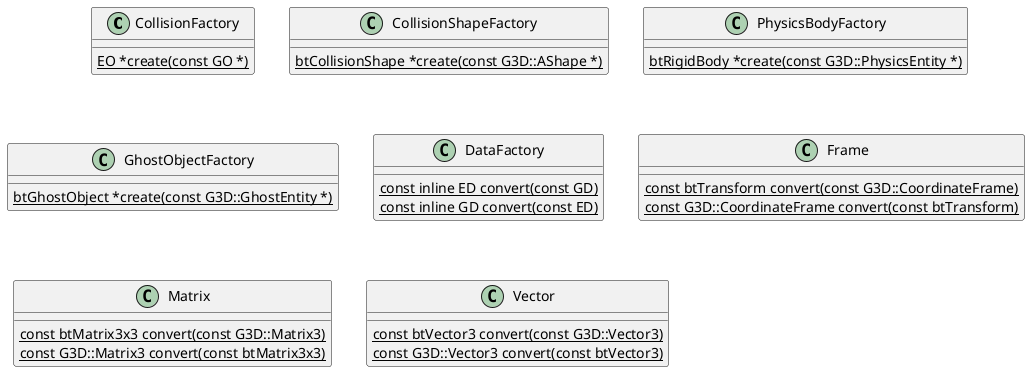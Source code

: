 @startuml

class CollisionFactory {
    {static} EO *create(const GO *)
}

class CollisionShapeFactory {
    {static} btCollisionShape *create(const G3D::AShape *)
}

class PhysicsBodyFactory {
    {static} btRigidBody *create(const G3D::PhysicsEntity *)
}

class GhostObjectFactory {
    {static} btGhostObject *create(const G3D::GhostEntity *)
}

class DataFactory {
    {static} const inline ED convert(const GD)
    {static} const inline GD convert(const ED)
}

class Frame {
    {static} const btTransform convert(const G3D::CoordinateFrame)
    {static} const G3D::CoordinateFrame convert(const btTransform)
}

class Matrix  {
    {static} const btMatrix3x3 convert(const G3D::Matrix3)
    {static} const G3D::Matrix3 convert(const btMatrix3x3)
}

class Vector {
    {static} const btVector3 convert(const G3D::Vector3)
    {static} const G3D::Vector3 convert(const btVector3)
}
      
@enduml